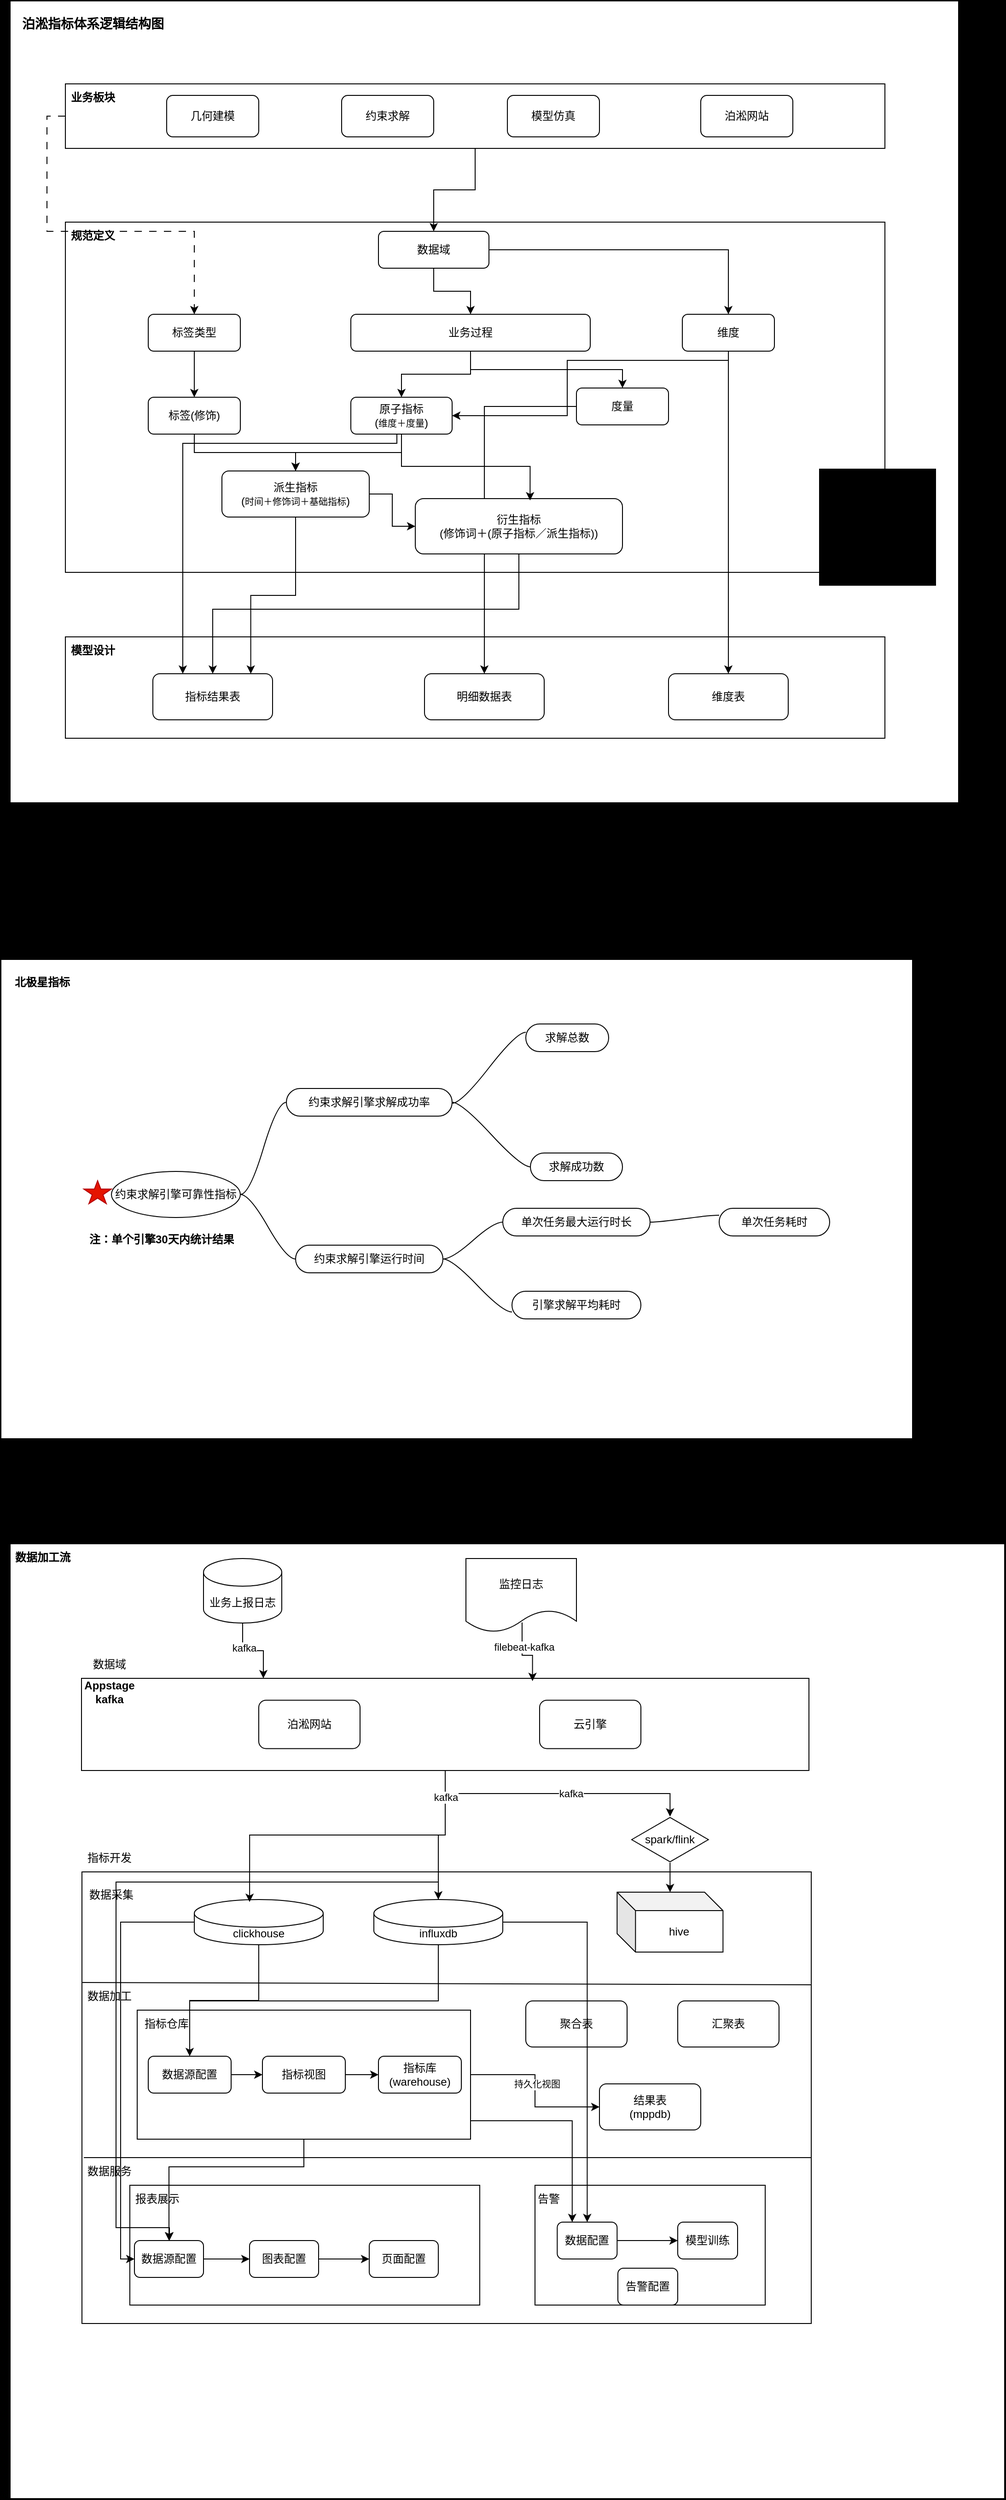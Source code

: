 <mxfile version="22.1.18" type="github">
  <diagram name="第 1 页" id="_VmwAulUeS0sL4wdm395">
    <mxGraphModel dx="2066" dy="1145" grid="1" gridSize="10" guides="1" tooltips="1" connect="1" arrows="1" fold="1" page="1" pageScale="1" pageWidth="827" pageHeight="1169" background="#000000" math="0" shadow="0">
      <root>
        <mxCell id="0" />
        <mxCell id="1" parent="0" />
        <mxCell id="hKratVvkbaBGiTEzcQCC-1" value="" style="rounded=0;whiteSpace=wrap;html=1;" vertex="1" parent="1">
          <mxGeometry x="90" y="50" width="1030" height="870" as="geometry" />
        </mxCell>
        <mxCell id="hKratVvkbaBGiTEzcQCC-2" value="" style="rounded=0;whiteSpace=wrap;html=1;" vertex="1" parent="1">
          <mxGeometry x="150" y="140" width="890" height="70" as="geometry" />
        </mxCell>
        <mxCell id="hKratVvkbaBGiTEzcQCC-3" value="" style="rounded=0;whiteSpace=wrap;html=1;" vertex="1" parent="1">
          <mxGeometry x="150" y="290" width="890" height="380" as="geometry" />
        </mxCell>
        <mxCell id="hKratVvkbaBGiTEzcQCC-4" value="" style="rounded=0;whiteSpace=wrap;html=1;" vertex="1" parent="1">
          <mxGeometry x="150" y="740" width="890" height="110" as="geometry" />
        </mxCell>
        <mxCell id="hKratVvkbaBGiTEzcQCC-5" value="业务板块" style="text;html=1;strokeColor=none;fillColor=none;align=center;verticalAlign=middle;whiteSpace=wrap;rounded=0;fontStyle=1" vertex="1" parent="1">
          <mxGeometry x="150" y="140" width="60" height="30" as="geometry" />
        </mxCell>
        <mxCell id="hKratVvkbaBGiTEzcQCC-6" value="几何建模" style="rounded=1;whiteSpace=wrap;html=1;" vertex="1" parent="1">
          <mxGeometry x="260" y="152.5" width="100" height="45" as="geometry" />
        </mxCell>
        <mxCell id="hKratVvkbaBGiTEzcQCC-7" value="约束求解" style="rounded=1;whiteSpace=wrap;html=1;" vertex="1" parent="1">
          <mxGeometry x="450" y="152.5" width="100" height="45" as="geometry" />
        </mxCell>
        <mxCell id="hKratVvkbaBGiTEzcQCC-8" value="模型仿真" style="rounded=1;whiteSpace=wrap;html=1;" vertex="1" parent="1">
          <mxGeometry x="630" y="152.5" width="100" height="45" as="geometry" />
        </mxCell>
        <mxCell id="hKratVvkbaBGiTEzcQCC-9" value="泊淞网站" style="rounded=1;whiteSpace=wrap;html=1;" vertex="1" parent="1">
          <mxGeometry x="840" y="152.5" width="100" height="45" as="geometry" />
        </mxCell>
        <mxCell id="hKratVvkbaBGiTEzcQCC-12" value="规范定义" style="text;html=1;strokeColor=none;fillColor=none;align=center;verticalAlign=middle;whiteSpace=wrap;rounded=0;fontStyle=1" vertex="1" parent="1">
          <mxGeometry x="150" y="290" width="60" height="30" as="geometry" />
        </mxCell>
        <mxCell id="hKratVvkbaBGiTEzcQCC-13" value="模型设计" style="text;html=1;strokeColor=none;fillColor=none;align=center;verticalAlign=middle;whiteSpace=wrap;rounded=0;fontStyle=1" vertex="1" parent="1">
          <mxGeometry x="150" y="740" width="60" height="30" as="geometry" />
        </mxCell>
        <mxCell id="hKratVvkbaBGiTEzcQCC-21" value="" style="edgeStyle=orthogonalEdgeStyle;rounded=0;orthogonalLoop=1;jettySize=auto;html=1;" edge="1" parent="1" source="hKratVvkbaBGiTEzcQCC-15" target="hKratVvkbaBGiTEzcQCC-17">
          <mxGeometry relative="1" as="geometry" />
        </mxCell>
        <mxCell id="hKratVvkbaBGiTEzcQCC-22" style="edgeStyle=orthogonalEdgeStyle;rounded=0;orthogonalLoop=1;jettySize=auto;html=1;entryX=0.5;entryY=0;entryDx=0;entryDy=0;" edge="1" parent="1" source="hKratVvkbaBGiTEzcQCC-15" target="hKratVvkbaBGiTEzcQCC-18">
          <mxGeometry relative="1" as="geometry" />
        </mxCell>
        <mxCell id="hKratVvkbaBGiTEzcQCC-15" value="数据域" style="rounded=1;whiteSpace=wrap;html=1;" vertex="1" parent="1">
          <mxGeometry x="490" y="300" width="120" height="40" as="geometry" />
        </mxCell>
        <mxCell id="hKratVvkbaBGiTEzcQCC-31" value="" style="edgeStyle=orthogonalEdgeStyle;rounded=0;orthogonalLoop=1;jettySize=auto;html=1;" edge="1" parent="1" source="hKratVvkbaBGiTEzcQCC-16" target="hKratVvkbaBGiTEzcQCC-28">
          <mxGeometry relative="1" as="geometry" />
        </mxCell>
        <mxCell id="hKratVvkbaBGiTEzcQCC-16" value="标签类型" style="rounded=1;whiteSpace=wrap;html=1;" vertex="1" parent="1">
          <mxGeometry x="240" y="390" width="100" height="40" as="geometry" />
        </mxCell>
        <mxCell id="hKratVvkbaBGiTEzcQCC-26" style="edgeStyle=orthogonalEdgeStyle;rounded=0;orthogonalLoop=1;jettySize=auto;html=1;entryX=0.5;entryY=0;entryDx=0;entryDy=0;" edge="1" parent="1" source="hKratVvkbaBGiTEzcQCC-17" target="hKratVvkbaBGiTEzcQCC-20">
          <mxGeometry relative="1" as="geometry" />
        </mxCell>
        <mxCell id="hKratVvkbaBGiTEzcQCC-27" style="edgeStyle=orthogonalEdgeStyle;rounded=0;orthogonalLoop=1;jettySize=auto;html=1;" edge="1" parent="1" source="hKratVvkbaBGiTEzcQCC-17" target="hKratVvkbaBGiTEzcQCC-23">
          <mxGeometry relative="1" as="geometry" />
        </mxCell>
        <mxCell id="hKratVvkbaBGiTEzcQCC-17" value="业务过程" style="rounded=1;whiteSpace=wrap;html=1;" vertex="1" parent="1">
          <mxGeometry x="460" y="390" width="260" height="40" as="geometry" />
        </mxCell>
        <mxCell id="hKratVvkbaBGiTEzcQCC-51" style="edgeStyle=orthogonalEdgeStyle;rounded=0;orthogonalLoop=1;jettySize=auto;html=1;entryX=1;entryY=0.5;entryDx=0;entryDy=0;" edge="1" parent="1" source="hKratVvkbaBGiTEzcQCC-18" target="hKratVvkbaBGiTEzcQCC-20">
          <mxGeometry relative="1" as="geometry">
            <Array as="points">
              <mxPoint x="870" y="440" />
              <mxPoint x="695" y="440" />
              <mxPoint x="695" y="500" />
            </Array>
          </mxGeometry>
        </mxCell>
        <mxCell id="hKratVvkbaBGiTEzcQCC-52" style="edgeStyle=orthogonalEdgeStyle;rounded=0;orthogonalLoop=1;jettySize=auto;html=1;" edge="1" parent="1" source="hKratVvkbaBGiTEzcQCC-18" target="hKratVvkbaBGiTEzcQCC-47">
          <mxGeometry relative="1" as="geometry" />
        </mxCell>
        <mxCell id="hKratVvkbaBGiTEzcQCC-18" value="维度" style="rounded=1;whiteSpace=wrap;html=1;" vertex="1" parent="1">
          <mxGeometry x="820" y="390" width="100" height="40" as="geometry" />
        </mxCell>
        <mxCell id="hKratVvkbaBGiTEzcQCC-37" style="edgeStyle=orthogonalEdgeStyle;rounded=0;orthogonalLoop=1;jettySize=auto;html=1;" edge="1" parent="1" source="hKratVvkbaBGiTEzcQCC-20" target="hKratVvkbaBGiTEzcQCC-33">
          <mxGeometry relative="1" as="geometry" />
        </mxCell>
        <mxCell id="hKratVvkbaBGiTEzcQCC-43" style="edgeStyle=orthogonalEdgeStyle;rounded=0;orthogonalLoop=1;jettySize=auto;html=1;entryX=0.25;entryY=0;entryDx=0;entryDy=0;" edge="1" parent="1" source="hKratVvkbaBGiTEzcQCC-20" target="hKratVvkbaBGiTEzcQCC-41">
          <mxGeometry relative="1" as="geometry">
            <Array as="points">
              <mxPoint x="510" y="530" />
              <mxPoint x="278" y="530" />
            </Array>
          </mxGeometry>
        </mxCell>
        <mxCell id="hKratVvkbaBGiTEzcQCC-20" value="原子指标&lt;br&gt;(&lt;font style=&quot;font-size: 10px;&quot;&gt;维度&lt;/font&gt;&lt;span style=&quot;font-size: 10px;&quot;&gt;＋度量&lt;/span&gt;)" style="rounded=1;whiteSpace=wrap;html=1;" vertex="1" parent="1">
          <mxGeometry x="460" y="480" width="110" height="40" as="geometry" />
        </mxCell>
        <mxCell id="hKratVvkbaBGiTEzcQCC-46" style="edgeStyle=orthogonalEdgeStyle;rounded=0;orthogonalLoop=1;jettySize=auto;html=1;" edge="1" parent="1" source="hKratVvkbaBGiTEzcQCC-23" target="hKratVvkbaBGiTEzcQCC-45">
          <mxGeometry relative="1" as="geometry" />
        </mxCell>
        <mxCell id="hKratVvkbaBGiTEzcQCC-23" value="度量" style="rounded=1;whiteSpace=wrap;html=1;" vertex="1" parent="1">
          <mxGeometry x="705" y="470" width="100" height="40" as="geometry" />
        </mxCell>
        <mxCell id="hKratVvkbaBGiTEzcQCC-35" style="edgeStyle=orthogonalEdgeStyle;rounded=0;orthogonalLoop=1;jettySize=auto;html=1;" edge="1" parent="1" source="hKratVvkbaBGiTEzcQCC-28" target="hKratVvkbaBGiTEzcQCC-33">
          <mxGeometry relative="1" as="geometry" />
        </mxCell>
        <mxCell id="hKratVvkbaBGiTEzcQCC-28" value="标签(修饰)" style="rounded=1;whiteSpace=wrap;html=1;" vertex="1" parent="1">
          <mxGeometry x="240" y="480" width="100" height="40" as="geometry" />
        </mxCell>
        <mxCell id="hKratVvkbaBGiTEzcQCC-30" style="edgeStyle=orthogonalEdgeStyle;rounded=0;orthogonalLoop=1;jettySize=auto;html=1;dashed=1;dashPattern=8 8;" edge="1" parent="1" source="hKratVvkbaBGiTEzcQCC-2" target="hKratVvkbaBGiTEzcQCC-16">
          <mxGeometry relative="1" as="geometry">
            <Array as="points">
              <mxPoint x="130" y="175" />
              <mxPoint x="130" y="300" />
              <mxPoint x="290" y="300" />
            </Array>
          </mxGeometry>
        </mxCell>
        <mxCell id="hKratVvkbaBGiTEzcQCC-29" style="edgeStyle=orthogonalEdgeStyle;rounded=0;orthogonalLoop=1;jettySize=auto;html=1;" edge="1" parent="1" source="hKratVvkbaBGiTEzcQCC-2" target="hKratVvkbaBGiTEzcQCC-15">
          <mxGeometry relative="1" as="geometry" />
        </mxCell>
        <mxCell id="hKratVvkbaBGiTEzcQCC-40" style="edgeStyle=orthogonalEdgeStyle;rounded=0;orthogonalLoop=1;jettySize=auto;html=1;" edge="1" parent="1" source="hKratVvkbaBGiTEzcQCC-33" target="hKratVvkbaBGiTEzcQCC-38">
          <mxGeometry relative="1" as="geometry" />
        </mxCell>
        <mxCell id="hKratVvkbaBGiTEzcQCC-33" value="派生指标&lt;br&gt;(&lt;font style=&quot;font-size: 10px;&quot;&gt;时间＋修饰词＋基础指标&lt;/font&gt;)" style="rounded=1;whiteSpace=wrap;html=1;" vertex="1" parent="1">
          <mxGeometry x="320" y="560" width="160" height="50" as="geometry" />
        </mxCell>
        <mxCell id="hKratVvkbaBGiTEzcQCC-42" style="edgeStyle=orthogonalEdgeStyle;rounded=0;orthogonalLoop=1;jettySize=auto;html=1;" edge="1" parent="1" source="hKratVvkbaBGiTEzcQCC-38" target="hKratVvkbaBGiTEzcQCC-41">
          <mxGeometry relative="1" as="geometry">
            <Array as="points">
              <mxPoint x="643" y="710" />
              <mxPoint x="310" y="710" />
            </Array>
          </mxGeometry>
        </mxCell>
        <mxCell id="hKratVvkbaBGiTEzcQCC-38" value="衍生指标&lt;br&gt;(修饰词＋(原子指标／派生指标))" style="rounded=1;whiteSpace=wrap;html=1;" vertex="1" parent="1">
          <mxGeometry x="530" y="590" width="225" height="60" as="geometry" />
        </mxCell>
        <mxCell id="hKratVvkbaBGiTEzcQCC-39" style="edgeStyle=orthogonalEdgeStyle;rounded=0;orthogonalLoop=1;jettySize=auto;html=1;entryX=0.554;entryY=0.033;entryDx=0;entryDy=0;entryPerimeter=0;" edge="1" parent="1" source="hKratVvkbaBGiTEzcQCC-20" target="hKratVvkbaBGiTEzcQCC-38">
          <mxGeometry relative="1" as="geometry" />
        </mxCell>
        <mxCell id="hKratVvkbaBGiTEzcQCC-41" value="指标结果表" style="rounded=1;whiteSpace=wrap;html=1;" vertex="1" parent="1">
          <mxGeometry x="245" y="780" width="130" height="50" as="geometry" />
        </mxCell>
        <mxCell id="hKratVvkbaBGiTEzcQCC-44" style="edgeStyle=orthogonalEdgeStyle;rounded=0;orthogonalLoop=1;jettySize=auto;html=1;entryX=0.818;entryY=0;entryDx=0;entryDy=0;entryPerimeter=0;" edge="1" parent="1" source="hKratVvkbaBGiTEzcQCC-33" target="hKratVvkbaBGiTEzcQCC-41">
          <mxGeometry relative="1" as="geometry" />
        </mxCell>
        <mxCell id="hKratVvkbaBGiTEzcQCC-45" value="明细数据表" style="rounded=1;whiteSpace=wrap;html=1;" vertex="1" parent="1">
          <mxGeometry x="540" y="780" width="130" height="50" as="geometry" />
        </mxCell>
        <mxCell id="hKratVvkbaBGiTEzcQCC-47" value="维度表" style="rounded=1;whiteSpace=wrap;html=1;" vertex="1" parent="1">
          <mxGeometry x="805" y="780" width="130" height="50" as="geometry" />
        </mxCell>
        <mxCell id="hKratVvkbaBGiTEzcQCC-49" value="泊淞指标体系逻辑结构图" style="text;html=1;strokeColor=none;fillColor=none;align=center;verticalAlign=middle;whiteSpace=wrap;rounded=0;fontStyle=1;fontSize=14;" vertex="1" parent="1">
          <mxGeometry x="100" y="60" width="160" height="30" as="geometry" />
        </mxCell>
        <mxCell id="hKratVvkbaBGiTEzcQCC-53" value="" style="rounded=0;whiteSpace=wrap;html=1;" vertex="1" parent="1">
          <mxGeometry x="80" y="1090" width="990" height="520" as="geometry" />
        </mxCell>
        <mxCell id="hKratVvkbaBGiTEzcQCC-54" value="北极星指标" style="text;html=1;strokeColor=none;fillColor=none;align=center;verticalAlign=middle;whiteSpace=wrap;rounded=0;fontStyle=1" vertex="1" parent="1">
          <mxGeometry x="80" y="1100" width="90" height="30" as="geometry" />
        </mxCell>
        <mxCell id="hKratVvkbaBGiTEzcQCC-67" style="edgeStyle=entityRelationEdgeStyle;rounded=0;orthogonalLoop=1;jettySize=auto;html=1;startArrow=none;endArrow=none;segment=10;curved=1;sourcePerimeterSpacing=0;targetPerimeterSpacing=0;entryX=0;entryY=0.5;entryDx=0;entryDy=0;" edge="1" parent="1" source="hKratVvkbaBGiTEzcQCC-60" target="hKratVvkbaBGiTEzcQCC-66">
          <mxGeometry relative="1" as="geometry" />
        </mxCell>
        <mxCell id="hKratVvkbaBGiTEzcQCC-60" value="约束求解引擎可靠性指标" style="ellipse;whiteSpace=wrap;html=1;align=center;newEdgeStyle={&quot;edgeStyle&quot;:&quot;entityRelationEdgeStyle&quot;,&quot;startArrow&quot;:&quot;none&quot;,&quot;endArrow&quot;:&quot;none&quot;,&quot;segment&quot;:10,&quot;curved&quot;:1,&quot;sourcePerimeterSpacing&quot;:0,&quot;targetPerimeterSpacing&quot;:0};treeFolding=1;treeMoving=1;" vertex="1" parent="1">
          <mxGeometry x="200" y="1320" width="140" height="50" as="geometry" />
        </mxCell>
        <mxCell id="hKratVvkbaBGiTEzcQCC-71" style="edgeStyle=entityRelationEdgeStyle;rounded=0;orthogonalLoop=1;jettySize=auto;html=1;startArrow=none;endArrow=none;segment=10;curved=1;sourcePerimeterSpacing=0;targetPerimeterSpacing=0;" edge="1" parent="1" source="hKratVvkbaBGiTEzcQCC-64" target="hKratVvkbaBGiTEzcQCC-70">
          <mxGeometry relative="1" as="geometry" />
        </mxCell>
        <mxCell id="hKratVvkbaBGiTEzcQCC-64" value="约束求解引擎求解成功率" style="whiteSpace=wrap;html=1;rounded=1;arcSize=50;align=center;verticalAlign=middle;strokeWidth=1;autosize=1;spacing=4;treeFolding=1;treeMoving=1;newEdgeStyle={&quot;edgeStyle&quot;:&quot;entityRelationEdgeStyle&quot;,&quot;startArrow&quot;:&quot;none&quot;,&quot;endArrow&quot;:&quot;none&quot;,&quot;segment&quot;:10,&quot;curved&quot;:1,&quot;sourcePerimeterSpacing&quot;:0,&quot;targetPerimeterSpacing&quot;:0};" vertex="1" parent="1">
          <mxGeometry x="390" y="1230" width="180" height="30" as="geometry" />
        </mxCell>
        <mxCell id="hKratVvkbaBGiTEzcQCC-65" value="" style="edgeStyle=entityRelationEdgeStyle;startArrow=none;endArrow=none;segment=10;curved=1;sourcePerimeterSpacing=0;targetPerimeterSpacing=0;rounded=0;exitX=1;exitY=0.5;exitDx=0;exitDy=0;" edge="1" target="hKratVvkbaBGiTEzcQCC-64" parent="1" source="hKratVvkbaBGiTEzcQCC-60">
          <mxGeometry relative="1" as="geometry">
            <mxPoint x="570" y="1290" as="sourcePoint" />
          </mxGeometry>
        </mxCell>
        <mxCell id="hKratVvkbaBGiTEzcQCC-81" style="edgeStyle=entityRelationEdgeStyle;rounded=0;orthogonalLoop=1;jettySize=auto;html=1;startArrow=none;endArrow=none;segment=10;curved=1;sourcePerimeterSpacing=0;targetPerimeterSpacing=0;" edge="1" parent="1" source="hKratVvkbaBGiTEzcQCC-66" target="hKratVvkbaBGiTEzcQCC-80">
          <mxGeometry relative="1" as="geometry" />
        </mxCell>
        <mxCell id="hKratVvkbaBGiTEzcQCC-83" style="edgeStyle=entityRelationEdgeStyle;rounded=0;orthogonalLoop=1;jettySize=auto;html=1;startArrow=none;endArrow=none;segment=10;curved=1;sourcePerimeterSpacing=0;targetPerimeterSpacing=0;entryX=0;entryY=0.75;entryDx=0;entryDy=0;" edge="1" parent="1" source="hKratVvkbaBGiTEzcQCC-66" target="hKratVvkbaBGiTEzcQCC-82">
          <mxGeometry relative="1" as="geometry" />
        </mxCell>
        <mxCell id="hKratVvkbaBGiTEzcQCC-66" value="约束求解引擎运行时间" style="whiteSpace=wrap;html=1;rounded=1;arcSize=50;align=center;verticalAlign=middle;strokeWidth=1;autosize=1;spacing=4;treeFolding=1;treeMoving=1;newEdgeStyle={&quot;edgeStyle&quot;:&quot;entityRelationEdgeStyle&quot;,&quot;startArrow&quot;:&quot;none&quot;,&quot;endArrow&quot;:&quot;none&quot;,&quot;segment&quot;:10,&quot;curved&quot;:1,&quot;sourcePerimeterSpacing&quot;:0,&quot;targetPerimeterSpacing&quot;:0};" vertex="1" parent="1">
          <mxGeometry x="400" y="1400" width="160" height="30" as="geometry" />
        </mxCell>
        <mxCell id="hKratVvkbaBGiTEzcQCC-68" value="求解总数" style="whiteSpace=wrap;html=1;rounded=1;arcSize=50;align=center;verticalAlign=middle;strokeWidth=1;autosize=1;spacing=4;treeFolding=1;treeMoving=1;newEdgeStyle={&quot;edgeStyle&quot;:&quot;entityRelationEdgeStyle&quot;,&quot;startArrow&quot;:&quot;none&quot;,&quot;endArrow&quot;:&quot;none&quot;,&quot;segment&quot;:10,&quot;curved&quot;:1,&quot;sourcePerimeterSpacing&quot;:0,&quot;targetPerimeterSpacing&quot;:0};" vertex="1" parent="1">
          <mxGeometry x="650" y="1160" width="90" height="30" as="geometry" />
        </mxCell>
        <mxCell id="hKratVvkbaBGiTEzcQCC-69" value="" style="edgeStyle=entityRelationEdgeStyle;startArrow=none;endArrow=none;segment=10;curved=1;sourcePerimeterSpacing=0;targetPerimeterSpacing=0;rounded=0;" edge="1" parent="1">
          <mxGeometry relative="1" as="geometry">
            <mxPoint x="570" y="1246" as="sourcePoint" />
            <mxPoint x="650" y="1169" as="targetPoint" />
          </mxGeometry>
        </mxCell>
        <mxCell id="hKratVvkbaBGiTEzcQCC-70" value="求解成功数" style="whiteSpace=wrap;html=1;rounded=1;arcSize=50;align=center;verticalAlign=middle;strokeWidth=1;autosize=1;spacing=4;treeFolding=1;treeMoving=1;newEdgeStyle={&quot;edgeStyle&quot;:&quot;entityRelationEdgeStyle&quot;,&quot;startArrow&quot;:&quot;none&quot;,&quot;endArrow&quot;:&quot;none&quot;,&quot;segment&quot;:10,&quot;curved&quot;:1,&quot;sourcePerimeterSpacing&quot;:0,&quot;targetPerimeterSpacing&quot;:0};" vertex="1" parent="1">
          <mxGeometry x="655" y="1300" width="100" height="30" as="geometry" />
        </mxCell>
        <mxCell id="hKratVvkbaBGiTEzcQCC-78" value="注：单个引擎30天内统计结果" style="text;strokeColor=none;fillColor=none;align=left;verticalAlign=middle;spacingLeft=4;spacingRight=4;overflow=hidden;points=[[0,0.5],[1,0.5]];portConstraint=eastwest;rotatable=0;whiteSpace=wrap;html=1;fontStyle=1" vertex="1" parent="1">
          <mxGeometry x="170" y="1379" width="180" height="30" as="geometry" />
        </mxCell>
        <mxCell id="hKratVvkbaBGiTEzcQCC-79" value="" style="verticalLabelPosition=bottom;verticalAlign=top;html=1;shape=mxgraph.basic.star;strokeColor=#B20000;fillColor=#e51400;fontColor=#ffffff;" vertex="1" parent="1">
          <mxGeometry x="170" y="1330" width="30" height="25" as="geometry" />
        </mxCell>
        <mxCell id="hKratVvkbaBGiTEzcQCC-85" style="edgeStyle=entityRelationEdgeStyle;rounded=0;orthogonalLoop=1;jettySize=auto;html=1;startArrow=none;endArrow=none;segment=10;curved=1;sourcePerimeterSpacing=0;targetPerimeterSpacing=0;entryX=0;entryY=0.25;entryDx=0;entryDy=0;" edge="1" parent="1" source="hKratVvkbaBGiTEzcQCC-80" target="hKratVvkbaBGiTEzcQCC-84">
          <mxGeometry relative="1" as="geometry" />
        </mxCell>
        <mxCell id="hKratVvkbaBGiTEzcQCC-80" value="单次任务最大运行时长" style="whiteSpace=wrap;html=1;rounded=1;arcSize=50;align=center;verticalAlign=middle;strokeWidth=1;autosize=1;spacing=4;treeFolding=1;treeMoving=1;newEdgeStyle={&quot;edgeStyle&quot;:&quot;entityRelationEdgeStyle&quot;,&quot;startArrow&quot;:&quot;none&quot;,&quot;endArrow&quot;:&quot;none&quot;,&quot;segment&quot;:10,&quot;curved&quot;:1,&quot;sourcePerimeterSpacing&quot;:0,&quot;targetPerimeterSpacing&quot;:0};" vertex="1" parent="1">
          <mxGeometry x="625" y="1360" width="160" height="30" as="geometry" />
        </mxCell>
        <mxCell id="hKratVvkbaBGiTEzcQCC-82" value="引擎求解平均耗时" style="whiteSpace=wrap;html=1;rounded=1;arcSize=50;align=center;verticalAlign=middle;strokeWidth=1;autosize=1;spacing=4;treeFolding=1;treeMoving=1;newEdgeStyle={&quot;edgeStyle&quot;:&quot;entityRelationEdgeStyle&quot;,&quot;startArrow&quot;:&quot;none&quot;,&quot;endArrow&quot;:&quot;none&quot;,&quot;segment&quot;:10,&quot;curved&quot;:1,&quot;sourcePerimeterSpacing&quot;:0,&quot;targetPerimeterSpacing&quot;:0};" vertex="1" parent="1">
          <mxGeometry x="635" y="1450" width="140" height="30" as="geometry" />
        </mxCell>
        <mxCell id="hKratVvkbaBGiTEzcQCC-84" value="单次任务耗时" style="whiteSpace=wrap;html=1;rounded=1;arcSize=50;align=center;verticalAlign=middle;strokeWidth=1;autosize=1;spacing=4;treeFolding=1;treeMoving=1;newEdgeStyle={&quot;edgeStyle&quot;:&quot;entityRelationEdgeStyle&quot;,&quot;startArrow&quot;:&quot;none&quot;,&quot;endArrow&quot;:&quot;none&quot;,&quot;segment&quot;:10,&quot;curved&quot;:1,&quot;sourcePerimeterSpacing&quot;:0,&quot;targetPerimeterSpacing&quot;:0};" vertex="1" parent="1">
          <mxGeometry x="860" y="1360" width="120" height="30" as="geometry" />
        </mxCell>
        <mxCell id="hKratVvkbaBGiTEzcQCC-87" value="" style="verticalLabelPosition=bottom;verticalAlign=top;html=1;shape=mxgraph.basic.rect;fillColor2=none;strokeWidth=1;size=20;indent=5;" vertex="1" parent="1">
          <mxGeometry x="90" y="1724" width="1080" height="1036" as="geometry" />
        </mxCell>
        <mxCell id="hKratVvkbaBGiTEzcQCC-88" value="数据加工流" style="text;html=1;strokeColor=none;fillColor=none;align=center;verticalAlign=middle;whiteSpace=wrap;rounded=0;fontStyle=1" vertex="1" parent="1">
          <mxGeometry x="82.5" y="1724" width="85" height="30" as="geometry" />
        </mxCell>
        <mxCell id="hKratVvkbaBGiTEzcQCC-119" style="edgeStyle=orthogonalEdgeStyle;rounded=0;orthogonalLoop=1;jettySize=auto;html=1;" edge="1" parent="1" source="hKratVvkbaBGiTEzcQCC-90" target="hKratVvkbaBGiTEzcQCC-115">
          <mxGeometry relative="1" as="geometry" />
        </mxCell>
        <mxCell id="hKratVvkbaBGiTEzcQCC-121" value="kafka" style="edgeLabel;html=1;align=center;verticalAlign=middle;resizable=0;points=[];" vertex="1" connectable="0" parent="hKratVvkbaBGiTEzcQCC-119">
          <mxGeometry x="0.09" relative="1" as="geometry">
            <mxPoint x="1" as="offset" />
          </mxGeometry>
        </mxCell>
        <mxCell id="hKratVvkbaBGiTEzcQCC-90" value="" style="rounded=0;whiteSpace=wrap;html=1;" vertex="1" parent="1">
          <mxGeometry x="167.5" y="1870" width="790" height="100" as="geometry" />
        </mxCell>
        <mxCell id="hKratVvkbaBGiTEzcQCC-91" value="数据域" style="text;html=1;strokeColor=none;fillColor=none;align=center;verticalAlign=middle;whiteSpace=wrap;rounded=0;" vertex="1" parent="1">
          <mxGeometry x="167.5" y="1840" width="60" height="30" as="geometry" />
        </mxCell>
        <mxCell id="hKratVvkbaBGiTEzcQCC-94" style="edgeStyle=orthogonalEdgeStyle;rounded=0;orthogonalLoop=1;jettySize=auto;html=1;entryX=0.25;entryY=0;entryDx=0;entryDy=0;" edge="1" parent="1" source="hKratVvkbaBGiTEzcQCC-92" target="hKratVvkbaBGiTEzcQCC-90">
          <mxGeometry relative="1" as="geometry" />
        </mxCell>
        <mxCell id="hKratVvkbaBGiTEzcQCC-96" value="kafka" style="edgeLabel;html=1;align=center;verticalAlign=middle;resizable=0;points=[];" vertex="1" connectable="0" parent="hKratVvkbaBGiTEzcQCC-94">
          <mxGeometry x="-0.343" y="1" relative="1" as="geometry">
            <mxPoint as="offset" />
          </mxGeometry>
        </mxCell>
        <mxCell id="hKratVvkbaBGiTEzcQCC-92" value="业务上报日志" style="shape=cylinder3;whiteSpace=wrap;html=1;boundedLbl=1;backgroundOutline=1;size=15;" vertex="1" parent="1">
          <mxGeometry x="300" y="1740" width="85" height="70" as="geometry" />
        </mxCell>
        <mxCell id="hKratVvkbaBGiTEzcQCC-93" value="监控日志" style="shape=document;whiteSpace=wrap;html=1;boundedLbl=1;" vertex="1" parent="1">
          <mxGeometry x="585" y="1740" width="120" height="80" as="geometry" />
        </mxCell>
        <mxCell id="hKratVvkbaBGiTEzcQCC-95" style="edgeStyle=orthogonalEdgeStyle;rounded=0;orthogonalLoop=1;jettySize=auto;html=1;entryX=0.62;entryY=0.03;entryDx=0;entryDy=0;entryPerimeter=0;exitX=0.508;exitY=0.867;exitDx=0;exitDy=0;exitPerimeter=0;" edge="1" parent="1" source="hKratVvkbaBGiTEzcQCC-93" target="hKratVvkbaBGiTEzcQCC-90">
          <mxGeometry relative="1" as="geometry" />
        </mxCell>
        <mxCell id="hKratVvkbaBGiTEzcQCC-97" value="filebeat-kafka" style="edgeLabel;html=1;align=center;verticalAlign=middle;resizable=0;points=[];" vertex="1" connectable="0" parent="hKratVvkbaBGiTEzcQCC-95">
          <mxGeometry x="-0.296" y="2" relative="1" as="geometry">
            <mxPoint as="offset" />
          </mxGeometry>
        </mxCell>
        <mxCell id="hKratVvkbaBGiTEzcQCC-98" value="泊淞网站" style="rounded=1;whiteSpace=wrap;html=1;" vertex="1" parent="1">
          <mxGeometry x="360" y="1893.75" width="110" height="52.5" as="geometry" />
        </mxCell>
        <mxCell id="hKratVvkbaBGiTEzcQCC-99" value="云引擎" style="rounded=1;whiteSpace=wrap;html=1;" vertex="1" parent="1">
          <mxGeometry x="665" y="1893.75" width="110" height="52.5" as="geometry" />
        </mxCell>
        <mxCell id="hKratVvkbaBGiTEzcQCC-101" value="" style="rounded=0;whiteSpace=wrap;html=1;" vertex="1" parent="1">
          <mxGeometry x="168" y="2080" width="792" height="490" as="geometry" />
        </mxCell>
        <mxCell id="hKratVvkbaBGiTEzcQCC-102" value="指标开发" style="text;html=1;strokeColor=none;fillColor=none;align=center;verticalAlign=middle;whiteSpace=wrap;rounded=0;" vertex="1" parent="1">
          <mxGeometry x="168" y="2050" width="60" height="30" as="geometry" />
        </mxCell>
        <mxCell id="hKratVvkbaBGiTEzcQCC-131" style="edgeStyle=orthogonalEdgeStyle;rounded=0;orthogonalLoop=1;jettySize=auto;html=1;" edge="1" parent="1" source="hKratVvkbaBGiTEzcQCC-104" target="hKratVvkbaBGiTEzcQCC-128">
          <mxGeometry relative="1" as="geometry" />
        </mxCell>
        <mxCell id="hKratVvkbaBGiTEzcQCC-104" value="clickhouse" style="shape=cylinder3;whiteSpace=wrap;html=1;boundedLbl=1;backgroundOutline=1;size=15;" vertex="1" parent="1">
          <mxGeometry x="290" y="2110" width="140" height="49" as="geometry" />
        </mxCell>
        <mxCell id="hKratVvkbaBGiTEzcQCC-106" value="&lt;b&gt;Appstage kafka&lt;/b&gt;" style="text;html=1;strokeColor=none;fillColor=none;align=center;verticalAlign=middle;whiteSpace=wrap;rounded=0;" vertex="1" parent="1">
          <mxGeometry x="168" y="1870" width="60" height="30" as="geometry" />
        </mxCell>
        <mxCell id="hKratVvkbaBGiTEzcQCC-107" value="" style="endArrow=none;html=1;rounded=0;entryX=1;entryY=0.25;entryDx=0;entryDy=0;" edge="1" parent="1" target="hKratVvkbaBGiTEzcQCC-101">
          <mxGeometry width="50" height="50" relative="1" as="geometry">
            <mxPoint x="168" y="2200" as="sourcePoint" />
            <mxPoint x="218" y="2150" as="targetPoint" />
          </mxGeometry>
        </mxCell>
        <mxCell id="hKratVvkbaBGiTEzcQCC-109" value="influxdb" style="shape=cylinder3;whiteSpace=wrap;html=1;boundedLbl=1;backgroundOutline=1;size=15;" vertex="1" parent="1">
          <mxGeometry x="485" y="2110" width="140" height="49" as="geometry" />
        </mxCell>
        <mxCell id="hKratVvkbaBGiTEzcQCC-110" value="hive" style="shape=cube;whiteSpace=wrap;html=1;boundedLbl=1;backgroundOutline=1;darkOpacity=0.05;darkOpacity2=0.1;" vertex="1" parent="1">
          <mxGeometry x="749.16" y="2102" width="115" height="65" as="geometry" />
        </mxCell>
        <mxCell id="hKratVvkbaBGiTEzcQCC-120" style="edgeStyle=orthogonalEdgeStyle;rounded=0;orthogonalLoop=1;jettySize=auto;html=1;" edge="1" parent="1" source="hKratVvkbaBGiTEzcQCC-115" target="hKratVvkbaBGiTEzcQCC-110">
          <mxGeometry relative="1" as="geometry" />
        </mxCell>
        <mxCell id="hKratVvkbaBGiTEzcQCC-115" value="spark/flink" style="html=1;whiteSpace=wrap;aspect=fixed;shape=isoRectangle;" vertex="1" parent="1">
          <mxGeometry x="764.99" y="2020" width="83.33" height="50" as="geometry" />
        </mxCell>
        <mxCell id="hKratVvkbaBGiTEzcQCC-116" style="edgeStyle=orthogonalEdgeStyle;rounded=0;orthogonalLoop=1;jettySize=auto;html=1;entryX=0.429;entryY=0.054;entryDx=0;entryDy=0;entryPerimeter=0;" edge="1" parent="1" source="hKratVvkbaBGiTEzcQCC-90" target="hKratVvkbaBGiTEzcQCC-104">
          <mxGeometry relative="1" as="geometry" />
        </mxCell>
        <mxCell id="hKratVvkbaBGiTEzcQCC-117" style="edgeStyle=orthogonalEdgeStyle;rounded=0;orthogonalLoop=1;jettySize=auto;html=1;entryX=0.5;entryY=0;entryDx=0;entryDy=0;entryPerimeter=0;" edge="1" parent="1" source="hKratVvkbaBGiTEzcQCC-90" target="hKratVvkbaBGiTEzcQCC-109">
          <mxGeometry relative="1" as="geometry" />
        </mxCell>
        <mxCell id="hKratVvkbaBGiTEzcQCC-118" value="kafka" style="edgeLabel;html=1;align=center;verticalAlign=middle;resizable=0;points=[];" vertex="1" connectable="0" parent="hKratVvkbaBGiTEzcQCC-117">
          <mxGeometry x="-0.607" relative="1" as="geometry">
            <mxPoint as="offset" />
          </mxGeometry>
        </mxCell>
        <mxCell id="hKratVvkbaBGiTEzcQCC-122" value="数据采集" style="text;html=1;strokeColor=none;fillColor=none;align=center;verticalAlign=middle;whiteSpace=wrap;rounded=0;" vertex="1" parent="1">
          <mxGeometry x="170" y="2090" width="60" height="30" as="geometry" />
        </mxCell>
        <mxCell id="hKratVvkbaBGiTEzcQCC-123" value="" style="endArrow=none;html=1;rounded=0;" edge="1" parent="1">
          <mxGeometry width="50" height="50" relative="1" as="geometry">
            <mxPoint x="170" y="2390" as="sourcePoint" />
            <mxPoint x="960" y="2390" as="targetPoint" />
          </mxGeometry>
        </mxCell>
        <mxCell id="hKratVvkbaBGiTEzcQCC-124" value="数据加工" style="text;html=1;strokeColor=none;fillColor=none;align=center;verticalAlign=middle;whiteSpace=wrap;rounded=0;" vertex="1" parent="1">
          <mxGeometry x="168" y="2200" width="60" height="30" as="geometry" />
        </mxCell>
        <mxCell id="hKratVvkbaBGiTEzcQCC-125" value="数据服务" style="text;html=1;strokeColor=none;fillColor=none;align=center;verticalAlign=middle;whiteSpace=wrap;rounded=0;" vertex="1" parent="1">
          <mxGeometry x="167.5" y="2390" width="60" height="30" as="geometry" />
        </mxCell>
        <mxCell id="hKratVvkbaBGiTEzcQCC-140" style="edgeStyle=orthogonalEdgeStyle;rounded=0;orthogonalLoop=1;jettySize=auto;html=1;" edge="1" parent="1" source="hKratVvkbaBGiTEzcQCC-126" target="hKratVvkbaBGiTEzcQCC-138">
          <mxGeometry relative="1" as="geometry" />
        </mxCell>
        <mxCell id="hKratVvkbaBGiTEzcQCC-141" value="持久化视图" style="edgeLabel;html=1;align=center;verticalAlign=middle;resizable=0;points=[];fontSize=10;" vertex="1" connectable="0" parent="hKratVvkbaBGiTEzcQCC-140">
          <mxGeometry x="-0.088" y="2" relative="1" as="geometry">
            <mxPoint as="offset" />
          </mxGeometry>
        </mxCell>
        <mxCell id="hKratVvkbaBGiTEzcQCC-126" value="" style="rounded=0;whiteSpace=wrap;html=1;" vertex="1" parent="1">
          <mxGeometry x="228" y="2230" width="362" height="140" as="geometry" />
        </mxCell>
        <mxCell id="hKratVvkbaBGiTEzcQCC-127" value="指标仓库" style="text;html=1;strokeColor=none;fillColor=none;align=center;verticalAlign=middle;whiteSpace=wrap;rounded=0;" vertex="1" parent="1">
          <mxGeometry x="230" y="2230" width="60" height="30" as="geometry" />
        </mxCell>
        <mxCell id="hKratVvkbaBGiTEzcQCC-133" value="" style="edgeStyle=orthogonalEdgeStyle;rounded=0;orthogonalLoop=1;jettySize=auto;html=1;" edge="1" parent="1" source="hKratVvkbaBGiTEzcQCC-128" target="hKratVvkbaBGiTEzcQCC-129">
          <mxGeometry relative="1" as="geometry" />
        </mxCell>
        <mxCell id="hKratVvkbaBGiTEzcQCC-128" value="数据源配置" style="rounded=1;whiteSpace=wrap;html=1;" vertex="1" parent="1">
          <mxGeometry x="240" y="2280" width="90" height="40" as="geometry" />
        </mxCell>
        <mxCell id="hKratVvkbaBGiTEzcQCC-134" value="" style="edgeStyle=orthogonalEdgeStyle;rounded=0;orthogonalLoop=1;jettySize=auto;html=1;" edge="1" parent="1" source="hKratVvkbaBGiTEzcQCC-129" target="hKratVvkbaBGiTEzcQCC-130">
          <mxGeometry relative="1" as="geometry" />
        </mxCell>
        <mxCell id="hKratVvkbaBGiTEzcQCC-129" value="指标视图" style="rounded=1;whiteSpace=wrap;html=1;" vertex="1" parent="1">
          <mxGeometry x="364" y="2280" width="90" height="40" as="geometry" />
        </mxCell>
        <mxCell id="hKratVvkbaBGiTEzcQCC-130" value="指标库(warehouse)" style="rounded=1;whiteSpace=wrap;html=1;" vertex="1" parent="1">
          <mxGeometry x="490" y="2280" width="90" height="40" as="geometry" />
        </mxCell>
        <mxCell id="hKratVvkbaBGiTEzcQCC-132" style="edgeStyle=orthogonalEdgeStyle;rounded=0;orthogonalLoop=1;jettySize=auto;html=1;entryX=0.5;entryY=0;entryDx=0;entryDy=0;" edge="1" parent="1" source="hKratVvkbaBGiTEzcQCC-109" target="hKratVvkbaBGiTEzcQCC-128">
          <mxGeometry relative="1" as="geometry">
            <Array as="points">
              <mxPoint x="555" y="2220" />
              <mxPoint x="285" y="2220" />
            </Array>
          </mxGeometry>
        </mxCell>
        <mxCell id="hKratVvkbaBGiTEzcQCC-135" value="聚合表" style="rounded=1;whiteSpace=wrap;html=1;" vertex="1" parent="1">
          <mxGeometry x="650" y="2220" width="110" height="50" as="geometry" />
        </mxCell>
        <mxCell id="hKratVvkbaBGiTEzcQCC-136" value="汇聚表" style="rounded=1;whiteSpace=wrap;html=1;" vertex="1" parent="1">
          <mxGeometry x="815" y="2220" width="110" height="50" as="geometry" />
        </mxCell>
        <mxCell id="hKratVvkbaBGiTEzcQCC-138" value="结果表&lt;br&gt;(mppdb)" style="rounded=1;whiteSpace=wrap;html=1;" vertex="1" parent="1">
          <mxGeometry x="730" y="2310" width="110" height="50" as="geometry" />
        </mxCell>
        <mxCell id="hKratVvkbaBGiTEzcQCC-143" value="" style="rounded=0;whiteSpace=wrap;html=1;" vertex="1" parent="1">
          <mxGeometry x="220" y="2420" width="380" height="130" as="geometry" />
        </mxCell>
        <mxCell id="hKratVvkbaBGiTEzcQCC-144" value="报表展示" style="text;html=1;strokeColor=none;fillColor=none;align=center;verticalAlign=middle;whiteSpace=wrap;rounded=0;" vertex="1" parent="1">
          <mxGeometry x="220" y="2420" width="60" height="30" as="geometry" />
        </mxCell>
        <mxCell id="hKratVvkbaBGiTEzcQCC-151" style="edgeStyle=orthogonalEdgeStyle;rounded=0;orthogonalLoop=1;jettySize=auto;html=1;" edge="1" parent="1" source="hKratVvkbaBGiTEzcQCC-145" target="hKratVvkbaBGiTEzcQCC-149">
          <mxGeometry relative="1" as="geometry" />
        </mxCell>
        <mxCell id="hKratVvkbaBGiTEzcQCC-145" value="数据源配置" style="rounded=1;whiteSpace=wrap;html=1;" vertex="1" parent="1">
          <mxGeometry x="225" y="2480" width="75" height="40" as="geometry" />
        </mxCell>
        <mxCell id="hKratVvkbaBGiTEzcQCC-146" style="edgeStyle=orthogonalEdgeStyle;rounded=0;orthogonalLoop=1;jettySize=auto;html=1;entryX=0.5;entryY=0;entryDx=0;entryDy=0;" edge="1" parent="1" source="hKratVvkbaBGiTEzcQCC-126" target="hKratVvkbaBGiTEzcQCC-145">
          <mxGeometry relative="1" as="geometry">
            <Array as="points">
              <mxPoint x="409" y="2400" />
              <mxPoint x="263" y="2400" />
            </Array>
          </mxGeometry>
        </mxCell>
        <mxCell id="hKratVvkbaBGiTEzcQCC-147" style="edgeStyle=orthogonalEdgeStyle;rounded=0;orthogonalLoop=1;jettySize=auto;html=1;" edge="1" parent="1" source="hKratVvkbaBGiTEzcQCC-104" target="hKratVvkbaBGiTEzcQCC-145">
          <mxGeometry relative="1" as="geometry">
            <Array as="points">
              <mxPoint x="210" y="2135" />
              <mxPoint x="210" y="2500" />
            </Array>
          </mxGeometry>
        </mxCell>
        <mxCell id="hKratVvkbaBGiTEzcQCC-148" style="edgeStyle=orthogonalEdgeStyle;rounded=0;orthogonalLoop=1;jettySize=auto;html=1;" edge="1" parent="1" source="hKratVvkbaBGiTEzcQCC-109" target="hKratVvkbaBGiTEzcQCC-145">
          <mxGeometry relative="1" as="geometry">
            <mxPoint x="480" y="2090" as="sourcePoint" />
            <mxPoint x="220" y="2465.5" as="targetPoint" />
            <Array as="points">
              <mxPoint x="555" y="2091" />
              <mxPoint x="205" y="2091" />
              <mxPoint x="205" y="2466" />
              <mxPoint x="263" y="2466" />
            </Array>
          </mxGeometry>
        </mxCell>
        <mxCell id="hKratVvkbaBGiTEzcQCC-152" style="edgeStyle=orthogonalEdgeStyle;rounded=0;orthogonalLoop=1;jettySize=auto;html=1;" edge="1" parent="1" source="hKratVvkbaBGiTEzcQCC-149" target="hKratVvkbaBGiTEzcQCC-150">
          <mxGeometry relative="1" as="geometry" />
        </mxCell>
        <mxCell id="hKratVvkbaBGiTEzcQCC-149" value="图表配置" style="rounded=1;whiteSpace=wrap;html=1;" vertex="1" parent="1">
          <mxGeometry x="350" y="2480" width="75" height="40" as="geometry" />
        </mxCell>
        <mxCell id="hKratVvkbaBGiTEzcQCC-150" value="页面配置" style="rounded=1;whiteSpace=wrap;html=1;" vertex="1" parent="1">
          <mxGeometry x="480" y="2480" width="75" height="40" as="geometry" />
        </mxCell>
        <mxCell id="hKratVvkbaBGiTEzcQCC-153" value="" style="rounded=0;whiteSpace=wrap;html=1;" vertex="1" parent="1">
          <mxGeometry x="660" y="2420" width="250" height="130" as="geometry" />
        </mxCell>
        <mxCell id="hKratVvkbaBGiTEzcQCC-154" value="告警" style="text;html=1;strokeColor=none;fillColor=none;align=center;verticalAlign=middle;whiteSpace=wrap;rounded=0;" vertex="1" parent="1">
          <mxGeometry x="645" y="2420" width="60" height="30" as="geometry" />
        </mxCell>
        <mxCell id="hKratVvkbaBGiTEzcQCC-159" style="edgeStyle=orthogonalEdgeStyle;rounded=0;orthogonalLoop=1;jettySize=auto;html=1;" edge="1" parent="1" source="hKratVvkbaBGiTEzcQCC-155" target="hKratVvkbaBGiTEzcQCC-156">
          <mxGeometry relative="1" as="geometry" />
        </mxCell>
        <mxCell id="hKratVvkbaBGiTEzcQCC-155" value="数据配置" style="rounded=1;whiteSpace=wrap;html=1;" vertex="1" parent="1">
          <mxGeometry x="684.16" y="2460" width="65" height="40" as="geometry" />
        </mxCell>
        <mxCell id="hKratVvkbaBGiTEzcQCC-156" value="模型训练" style="rounded=1;whiteSpace=wrap;html=1;" vertex="1" parent="1">
          <mxGeometry x="815" y="2460" width="65" height="40" as="geometry" />
        </mxCell>
        <mxCell id="hKratVvkbaBGiTEzcQCC-157" value="告警配置" style="rounded=1;whiteSpace=wrap;html=1;" vertex="1" parent="1">
          <mxGeometry x="750" y="2510" width="65" height="40" as="geometry" />
        </mxCell>
        <mxCell id="hKratVvkbaBGiTEzcQCC-160" style="edgeStyle=orthogonalEdgeStyle;rounded=0;orthogonalLoop=1;jettySize=auto;html=1;entryX=0.25;entryY=0;entryDx=0;entryDy=0;" edge="1" parent="1" source="hKratVvkbaBGiTEzcQCC-126" target="hKratVvkbaBGiTEzcQCC-155">
          <mxGeometry relative="1" as="geometry">
            <Array as="points">
              <mxPoint x="700" y="2350" />
            </Array>
          </mxGeometry>
        </mxCell>
        <mxCell id="hKratVvkbaBGiTEzcQCC-161" style="edgeStyle=orthogonalEdgeStyle;rounded=0;orthogonalLoop=1;jettySize=auto;html=1;" edge="1" parent="1" source="hKratVvkbaBGiTEzcQCC-109" target="hKratVvkbaBGiTEzcQCC-155">
          <mxGeometry relative="1" as="geometry" />
        </mxCell>
      </root>
    </mxGraphModel>
  </diagram>
</mxfile>
